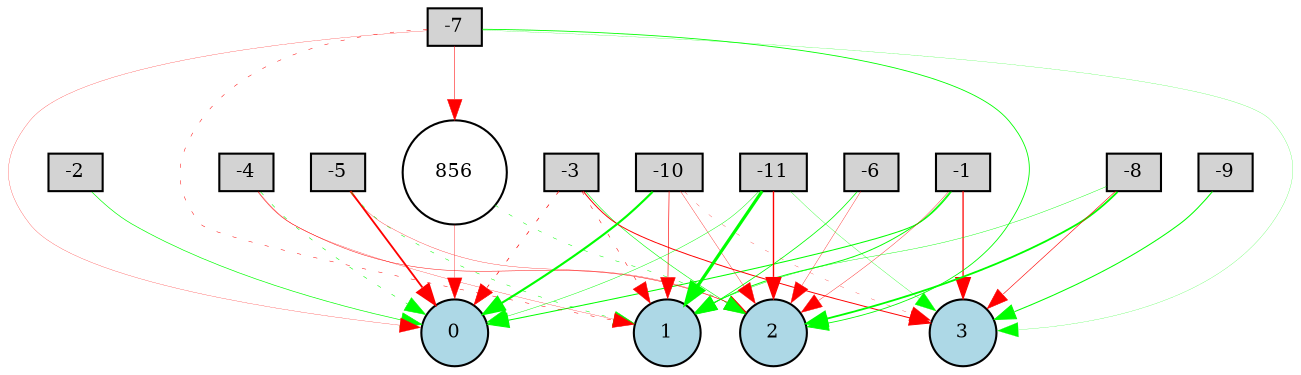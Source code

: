digraph {
	node [fontsize=9 height=0.2 shape=circle width=0.2]
	-1 [fillcolor=lightgray shape=box style=filled]
	-2 [fillcolor=lightgray shape=box style=filled]
	-3 [fillcolor=lightgray shape=box style=filled]
	-4 [fillcolor=lightgray shape=box style=filled]
	-5 [fillcolor=lightgray shape=box style=filled]
	-6 [fillcolor=lightgray shape=box style=filled]
	-7 [fillcolor=lightgray shape=box style=filled]
	-8 [fillcolor=lightgray shape=box style=filled]
	-9 [fillcolor=lightgray shape=box style=filled]
	-10 [fillcolor=lightgray shape=box style=filled]
	-11 [fillcolor=lightgray shape=box style=filled]
	0 [fillcolor=lightblue style=filled]
	1 [fillcolor=lightblue style=filled]
	2 [fillcolor=lightblue style=filled]
	3 [fillcolor=lightblue style=filled]
	856 [fillcolor=white style=filled]
	-1 -> 0 [color=green penwidth=0.495102942475116 style=solid]
	-1 -> 1 [color=green penwidth=0.46003126586508936 style=solid]
	-1 -> 2 [color=red penwidth=0.18126505895533002 style=solid]
	-1 -> 3 [color=red penwidth=0.603901390493844 style=solid]
	-2 -> 0 [color=green penwidth=0.32270006413505664 style=solid]
	-3 -> 0 [color=red penwidth=0.3387811538718474 style=dotted]
	-3 -> 1 [color=red penwidth=0.2522719101364933 style=dotted]
	-3 -> 2 [color=green penwidth=0.2822008193403993 style=solid]
	-3 -> 3 [color=red penwidth=0.466646132183704 style=solid]
	-4 -> 0 [color=green penwidth=0.264369659084002 style=dotted]
	-5 -> 0 [color=red penwidth=0.8781615839227795 style=solid]
	-5 -> 1 [color=green penwidth=0.2419807461954396 style=dotted]
	-5 -> 2 [color=red penwidth=0.1497393079565391 style=solid]
	-6 -> 1 [color=green penwidth=0.38582383168038537 style=solid]
	-7 -> 0 [color=red penwidth=0.1218890169005536 style=solid]
	-7 -> 1 [color=red penwidth=0.23540897842379907 style=dotted]
	-7 -> 2 [color=green penwidth=0.41130758484285357 style=solid]
	-7 -> 3 [color=green penwidth=0.1073289337312878 style=solid]
	-8 -> 1 [color=green penwidth=0.20419969549562636 style=solid]
	-8 -> 2 [color=green penwidth=0.8803358870853402 style=solid]
	-8 -> 3 [color=red penwidth=0.29500847992292395 style=solid]
	-9 -> 3 [color=green penwidth=0.49360847161349486 style=solid]
	-10 -> 0 [color=green penwidth=1.0256051744185302 style=solid]
	-10 -> 1 [color=red penwidth=0.3030146727686534 style=solid]
	-10 -> 2 [color=red penwidth=0.17193280297955732 style=solid]
	-10 -> 3 [color=red penwidth=0.13253316574228857 style=dotted]
	-11 -> 0 [color=green penwidth=0.22394505155464184 style=solid]
	-11 -> 1 [color=green penwidth=1.5220199359068476 style=solid]
	-11 -> 2 [color=red penwidth=0.6647069487942853 style=solid]
	-11 -> 3 [color=green penwidth=0.15612489425244563 style=solid]
	-4 -> 1 [color=red penwidth=0.1324123756475031 style=solid]
	-7 -> 856 [color=red penwidth=0.2535066484034427 style=solid]
	856 -> 2 [color=green penwidth=0.23755618178021995 style=dotted]
	856 -> 0 [color=red penwidth=0.17180570819001661 style=solid]
	-6 -> 2 [color=red penwidth=0.16965451735987325 style=solid]
	-4 -> 2 [color=red penwidth=0.22325312394340052 style=solid]
}
